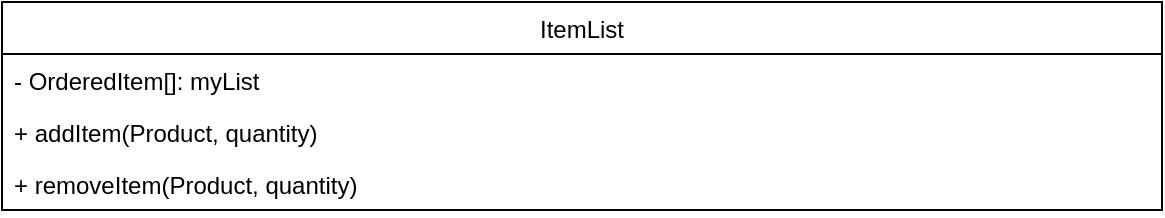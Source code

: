 <mxfile version="12.6.6" type="github">
  <diagram id="-qth3FPIDqRQFecTLY_a" name="Page-1">
    <mxGraphModel dx="1646" dy="1038" grid="1" gridSize="10" guides="1" tooltips="1" connect="1" arrows="1" fold="1" page="1" pageScale="1" pageWidth="1700" pageHeight="1100" math="0" shadow="0">
      <root>
        <mxCell id="0"/>
        <mxCell id="1" parent="0"/>
        <mxCell id="rk08gYCRBeXbnxUkDZd8-1" value="ItemList" style="swimlane;fontStyle=0;childLayout=stackLayout;horizontal=1;startSize=26;fillColor=none;horizontalStack=0;resizeParent=1;resizeParentMax=0;resizeLast=0;collapsible=1;marginBottom=0;" vertex="1" parent="1">
          <mxGeometry x="150" y="120" width="580" height="104" as="geometry"/>
        </mxCell>
        <mxCell id="rk08gYCRBeXbnxUkDZd8-2" value="- OrderedItem[]: myList" style="text;strokeColor=none;fillColor=none;align=left;verticalAlign=top;spacingLeft=4;spacingRight=4;overflow=hidden;rotatable=0;points=[[0,0.5],[1,0.5]];portConstraint=eastwest;" vertex="1" parent="rk08gYCRBeXbnxUkDZd8-1">
          <mxGeometry y="26" width="580" height="26" as="geometry"/>
        </mxCell>
        <mxCell id="rk08gYCRBeXbnxUkDZd8-3" value="+ addItem(Product, quantity)" style="text;strokeColor=none;fillColor=none;align=left;verticalAlign=top;spacingLeft=4;spacingRight=4;overflow=hidden;rotatable=0;points=[[0,0.5],[1,0.5]];portConstraint=eastwest;" vertex="1" parent="rk08gYCRBeXbnxUkDZd8-1">
          <mxGeometry y="52" width="580" height="26" as="geometry"/>
        </mxCell>
        <mxCell id="rk08gYCRBeXbnxUkDZd8-4" value="+ removeItem(Product, quantity)" style="text;strokeColor=none;fillColor=none;align=left;verticalAlign=top;spacingLeft=4;spacingRight=4;overflow=hidden;rotatable=0;points=[[0,0.5],[1,0.5]];portConstraint=eastwest;" vertex="1" parent="rk08gYCRBeXbnxUkDZd8-1">
          <mxGeometry y="78" width="580" height="26" as="geometry"/>
        </mxCell>
      </root>
    </mxGraphModel>
  </diagram>
</mxfile>
